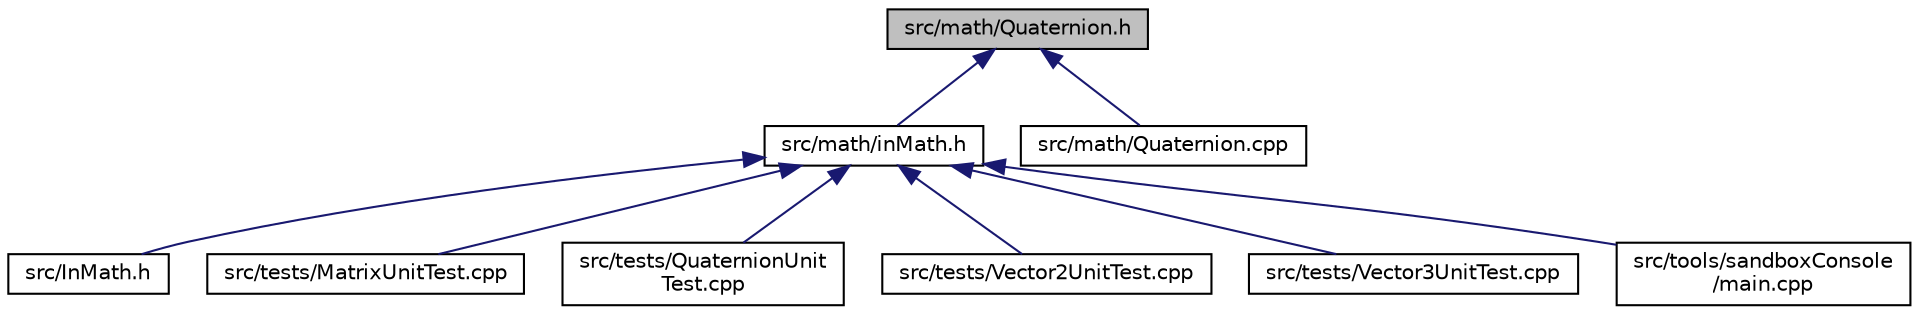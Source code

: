 digraph "src/math/Quaternion.h"
{
 // LATEX_PDF_SIZE
  edge [fontname="Helvetica",fontsize="10",labelfontname="Helvetica",labelfontsize="10"];
  node [fontname="Helvetica",fontsize="10",shape=record];
  Node1 [label="src/math/Quaternion.h",height=0.2,width=0.4,color="black", fillcolor="grey75", style="filled", fontcolor="black",tooltip=" "];
  Node1 -> Node2 [dir="back",color="midnightblue",fontsize="10",style="solid"];
  Node2 [label="src/math/inMath.h",height=0.2,width=0.4,color="black", fillcolor="white", style="filled",URL="$math_2_in_math_8h.html",tooltip=" "];
  Node2 -> Node3 [dir="back",color="midnightblue",fontsize="10",style="solid"];
  Node3 [label="src/InMath.h",height=0.2,width=0.4,color="black", fillcolor="white", style="filled",URL="$_in_math_8h.html",tooltip=" "];
  Node2 -> Node4 [dir="back",color="midnightblue",fontsize="10",style="solid"];
  Node4 [label="src/tests/MatrixUnitTest.cpp",height=0.2,width=0.4,color="black", fillcolor="white", style="filled",URL="$_matrix_unit_test_8cpp.html",tooltip=" "];
  Node2 -> Node5 [dir="back",color="midnightblue",fontsize="10",style="solid"];
  Node5 [label="src/tests/QuaternionUnit\lTest.cpp",height=0.2,width=0.4,color="black", fillcolor="white", style="filled",URL="$_quaternion_unit_test_8cpp.html",tooltip=" "];
  Node2 -> Node6 [dir="back",color="midnightblue",fontsize="10",style="solid"];
  Node6 [label="src/tests/Vector2UnitTest.cpp",height=0.2,width=0.4,color="black", fillcolor="white", style="filled",URL="$_vector2_unit_test_8cpp.html",tooltip=" "];
  Node2 -> Node7 [dir="back",color="midnightblue",fontsize="10",style="solid"];
  Node7 [label="src/tests/Vector3UnitTest.cpp",height=0.2,width=0.4,color="black", fillcolor="white", style="filled",URL="$_vector3_unit_test_8cpp.html",tooltip=" "];
  Node2 -> Node8 [dir="back",color="midnightblue",fontsize="10",style="solid"];
  Node8 [label="src/tools/sandboxConsole\l/main.cpp",height=0.2,width=0.4,color="black", fillcolor="white", style="filled",URL="$sandbox_console_2main_8cpp.html",tooltip=" "];
  Node1 -> Node9 [dir="back",color="midnightblue",fontsize="10",style="solid"];
  Node9 [label="src/math/Quaternion.cpp",height=0.2,width=0.4,color="black", fillcolor="white", style="filled",URL="$_quaternion_8cpp.html",tooltip=" "];
}
